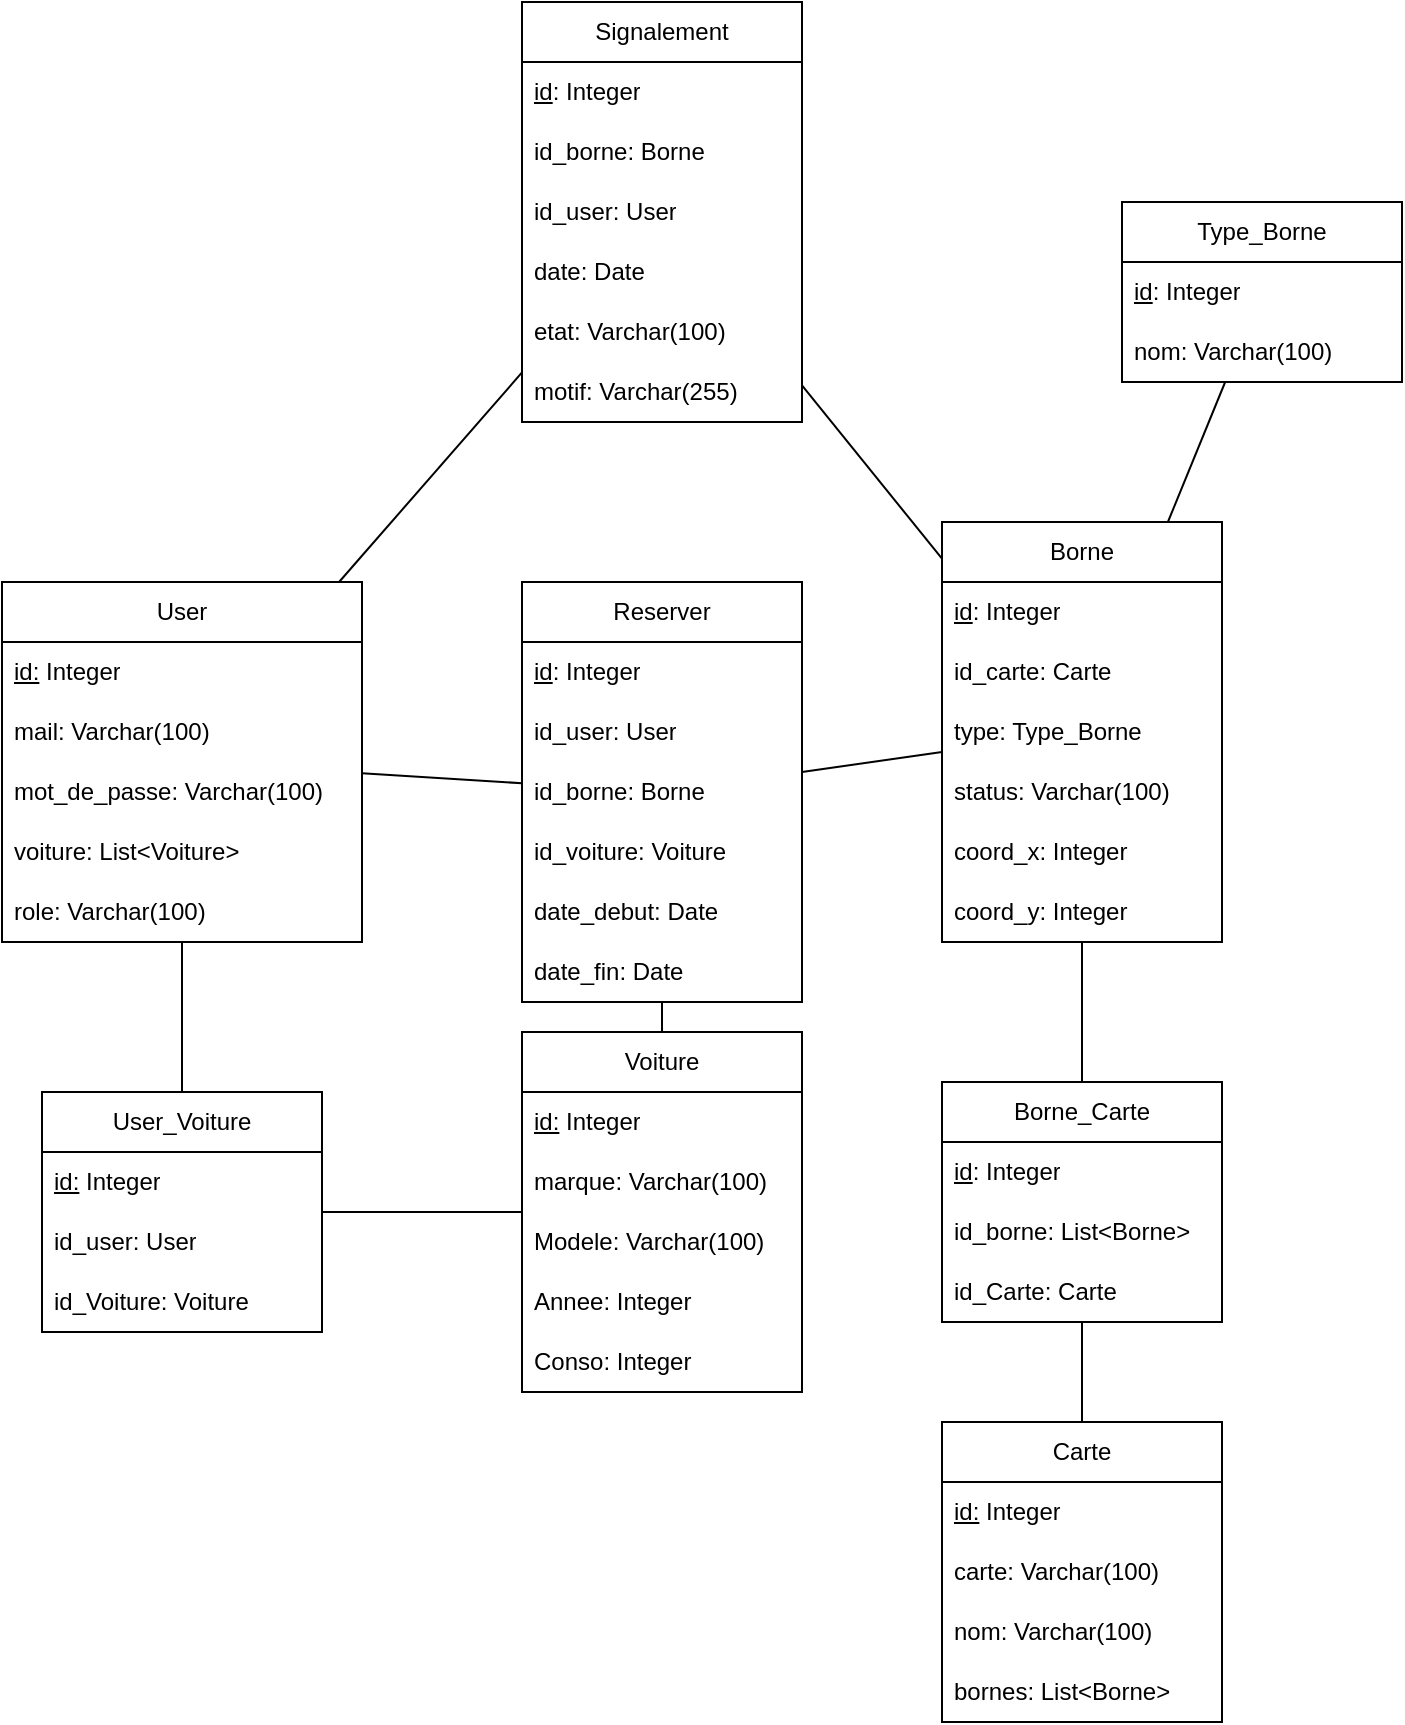 <mxfile version="24.8.4">
  <diagram id="C5RBs43oDa-KdzZeNtuy" name="Page-1">
    <mxGraphModel grid="1" page="1" gridSize="10" guides="1" tooltips="1" connect="1" arrows="1" fold="1" pageScale="1" pageWidth="827" pageHeight="1169" math="0" shadow="0">
      <root>
        <mxCell id="WIyWlLk6GJQsqaUBKTNV-0" />
        <mxCell id="WIyWlLk6GJQsqaUBKTNV-1" parent="WIyWlLk6GJQsqaUBKTNV-0" />
        <mxCell id="qfx8Nh_L_0iRV58F4azr-1" value="User" style="swimlane;fontStyle=0;childLayout=stackLayout;horizontal=1;startSize=30;horizontalStack=0;resizeParent=1;resizeParentMax=0;resizeLast=0;collapsible=1;marginBottom=0;whiteSpace=wrap;html=1;" vertex="1" parent="WIyWlLk6GJQsqaUBKTNV-1">
          <mxGeometry x="50" y="320" width="180" height="180" as="geometry" />
        </mxCell>
        <mxCell id="qfx8Nh_L_0iRV58F4azr-2" value="&lt;u&gt;id:&lt;/u&gt; Integer" style="text;strokeColor=none;fillColor=none;align=left;verticalAlign=middle;spacingLeft=4;spacingRight=4;overflow=hidden;points=[[0,0.5],[1,0.5]];portConstraint=eastwest;rotatable=0;whiteSpace=wrap;html=1;" vertex="1" parent="qfx8Nh_L_0iRV58F4azr-1">
          <mxGeometry y="30" width="180" height="30" as="geometry" />
        </mxCell>
        <mxCell id="qfx8Nh_L_0iRV58F4azr-3" value="mail: Varchar(100)" style="text;strokeColor=none;fillColor=none;align=left;verticalAlign=middle;spacingLeft=4;spacingRight=4;overflow=hidden;points=[[0,0.5],[1,0.5]];portConstraint=eastwest;rotatable=0;whiteSpace=wrap;html=1;" vertex="1" parent="qfx8Nh_L_0iRV58F4azr-1">
          <mxGeometry y="60" width="180" height="30" as="geometry" />
        </mxCell>
        <mxCell id="qfx8Nh_L_0iRV58F4azr-4" value="mot_de_passe: Varchar(100)" style="text;strokeColor=none;fillColor=none;align=left;verticalAlign=middle;spacingLeft=4;spacingRight=4;overflow=hidden;points=[[0,0.5],[1,0.5]];portConstraint=eastwest;rotatable=0;whiteSpace=wrap;html=1;" vertex="1" parent="qfx8Nh_L_0iRV58F4azr-1">
          <mxGeometry y="90" width="180" height="30" as="geometry" />
        </mxCell>
        <mxCell id="qfx8Nh_L_0iRV58F4azr-5" value="voiture: List&amp;lt;Voiture&amp;gt;" style="text;strokeColor=none;fillColor=none;align=left;verticalAlign=middle;spacingLeft=4;spacingRight=4;overflow=hidden;points=[[0,0.5],[1,0.5]];portConstraint=eastwest;rotatable=0;whiteSpace=wrap;html=1;" vertex="1" parent="qfx8Nh_L_0iRV58F4azr-1">
          <mxGeometry y="120" width="180" height="30" as="geometry" />
        </mxCell>
        <mxCell id="qfx8Nh_L_0iRV58F4azr-52" value="role: Varchar(100)" style="text;strokeColor=none;fillColor=none;align=left;verticalAlign=middle;spacingLeft=4;spacingRight=4;overflow=hidden;points=[[0,0.5],[1,0.5]];portConstraint=eastwest;rotatable=0;whiteSpace=wrap;html=1;" vertex="1" parent="qfx8Nh_L_0iRV58F4azr-1">
          <mxGeometry y="150" width="180" height="30" as="geometry" />
        </mxCell>
        <mxCell id="qfx8Nh_L_0iRV58F4azr-6" value="User_Voiture" style="swimlane;fontStyle=0;childLayout=stackLayout;horizontal=1;startSize=30;horizontalStack=0;resizeParent=1;resizeParentMax=0;resizeLast=0;collapsible=1;marginBottom=0;whiteSpace=wrap;html=1;" vertex="1" parent="WIyWlLk6GJQsqaUBKTNV-1">
          <mxGeometry x="70" y="575" width="140" height="120" as="geometry" />
        </mxCell>
        <mxCell id="qfx8Nh_L_0iRV58F4azr-7" value="&lt;u&gt;id:&lt;/u&gt; Integer" style="text;strokeColor=none;fillColor=none;align=left;verticalAlign=middle;spacingLeft=4;spacingRight=4;overflow=hidden;points=[[0,0.5],[1,0.5]];portConstraint=eastwest;rotatable=0;whiteSpace=wrap;html=1;" vertex="1" parent="qfx8Nh_L_0iRV58F4azr-6">
          <mxGeometry y="30" width="140" height="30" as="geometry" />
        </mxCell>
        <mxCell id="qfx8Nh_L_0iRV58F4azr-8" value="id_user: User" style="text;strokeColor=none;fillColor=none;align=left;verticalAlign=middle;spacingLeft=4;spacingRight=4;overflow=hidden;points=[[0,0.5],[1,0.5]];portConstraint=eastwest;rotatable=0;whiteSpace=wrap;html=1;" vertex="1" parent="qfx8Nh_L_0iRV58F4azr-6">
          <mxGeometry y="60" width="140" height="30" as="geometry" />
        </mxCell>
        <mxCell id="qfx8Nh_L_0iRV58F4azr-9" value="id_Voiture: Voiture" style="text;strokeColor=none;fillColor=none;align=left;verticalAlign=middle;spacingLeft=4;spacingRight=4;overflow=hidden;points=[[0,0.5],[1,0.5]];portConstraint=eastwest;rotatable=0;whiteSpace=wrap;html=1;" vertex="1" parent="qfx8Nh_L_0iRV58F4azr-6">
          <mxGeometry y="90" width="140" height="30" as="geometry" />
        </mxCell>
        <mxCell id="qfx8Nh_L_0iRV58F4azr-10" value="Voiture" style="swimlane;fontStyle=0;childLayout=stackLayout;horizontal=1;startSize=30;horizontalStack=0;resizeParent=1;resizeParentMax=0;resizeLast=0;collapsible=1;marginBottom=0;whiteSpace=wrap;html=1;" vertex="1" parent="WIyWlLk6GJQsqaUBKTNV-1">
          <mxGeometry x="310" y="545" width="140" height="180" as="geometry" />
        </mxCell>
        <mxCell id="qfx8Nh_L_0iRV58F4azr-11" value="&lt;u&gt;id:&lt;/u&gt; Integer" style="text;strokeColor=none;fillColor=none;align=left;verticalAlign=middle;spacingLeft=4;spacingRight=4;overflow=hidden;points=[[0,0.5],[1,0.5]];portConstraint=eastwest;rotatable=0;whiteSpace=wrap;html=1;" vertex="1" parent="qfx8Nh_L_0iRV58F4azr-10">
          <mxGeometry y="30" width="140" height="30" as="geometry" />
        </mxCell>
        <mxCell id="qfx8Nh_L_0iRV58F4azr-12" value="marque: Varchar(100)" style="text;strokeColor=none;fillColor=none;align=left;verticalAlign=middle;spacingLeft=4;spacingRight=4;overflow=hidden;points=[[0,0.5],[1,0.5]];portConstraint=eastwest;rotatable=0;whiteSpace=wrap;html=1;" vertex="1" parent="qfx8Nh_L_0iRV58F4azr-10">
          <mxGeometry y="60" width="140" height="30" as="geometry" />
        </mxCell>
        <mxCell id="qfx8Nh_L_0iRV58F4azr-13" value="Modele: Varchar(100)" style="text;strokeColor=none;fillColor=none;align=left;verticalAlign=middle;spacingLeft=4;spacingRight=4;overflow=hidden;points=[[0,0.5],[1,0.5]];portConstraint=eastwest;rotatable=0;whiteSpace=wrap;html=1;" vertex="1" parent="qfx8Nh_L_0iRV58F4azr-10">
          <mxGeometry y="90" width="140" height="30" as="geometry" />
        </mxCell>
        <mxCell id="qfx8Nh_L_0iRV58F4azr-14" value="Annee: Integer" style="text;strokeColor=none;fillColor=none;align=left;verticalAlign=middle;spacingLeft=4;spacingRight=4;overflow=hidden;points=[[0,0.5],[1,0.5]];portConstraint=eastwest;rotatable=0;whiteSpace=wrap;html=1;" vertex="1" parent="qfx8Nh_L_0iRV58F4azr-10">
          <mxGeometry y="120" width="140" height="30" as="geometry" />
        </mxCell>
        <mxCell id="qfx8Nh_L_0iRV58F4azr-15" value="Conso: Integer" style="text;strokeColor=none;fillColor=none;align=left;verticalAlign=middle;spacingLeft=4;spacingRight=4;overflow=hidden;points=[[0,0.5],[1,0.5]];portConstraint=eastwest;rotatable=0;whiteSpace=wrap;html=1;" vertex="1" parent="qfx8Nh_L_0iRV58F4azr-10">
          <mxGeometry y="150" width="140" height="30" as="geometry" />
        </mxCell>
        <mxCell id="qfx8Nh_L_0iRV58F4azr-16" value="" style="endArrow=none;html=1;rounded=0;" edge="1" parent="WIyWlLk6GJQsqaUBKTNV-1" source="qfx8Nh_L_0iRV58F4azr-6" target="qfx8Nh_L_0iRV58F4azr-1">
          <mxGeometry width="50" height="50" relative="1" as="geometry">
            <mxPoint x="150" y="505" as="sourcePoint" />
            <mxPoint x="160" y="455" as="targetPoint" />
          </mxGeometry>
        </mxCell>
        <mxCell id="qfx8Nh_L_0iRV58F4azr-17" value="" style="endArrow=none;html=1;rounded=0;" edge="1" parent="WIyWlLk6GJQsqaUBKTNV-1" source="qfx8Nh_L_0iRV58F4azr-6" target="qfx8Nh_L_0iRV58F4azr-10">
          <mxGeometry width="50" height="50" relative="1" as="geometry">
            <mxPoint x="370" y="535" as="sourcePoint" />
            <mxPoint x="420" y="485" as="targetPoint" />
          </mxGeometry>
        </mxCell>
        <mxCell id="qfx8Nh_L_0iRV58F4azr-18" value="Reserver" style="swimlane;fontStyle=0;childLayout=stackLayout;horizontal=1;startSize=30;horizontalStack=0;resizeParent=1;resizeParentMax=0;resizeLast=0;collapsible=1;marginBottom=0;whiteSpace=wrap;html=1;" vertex="1" parent="WIyWlLk6GJQsqaUBKTNV-1">
          <mxGeometry x="310" y="320" width="140" height="210" as="geometry" />
        </mxCell>
        <mxCell id="qfx8Nh_L_0iRV58F4azr-19" value="&lt;u&gt;id&lt;/u&gt;: Integer" style="text;strokeColor=none;fillColor=none;align=left;verticalAlign=middle;spacingLeft=4;spacingRight=4;overflow=hidden;points=[[0,0.5],[1,0.5]];portConstraint=eastwest;rotatable=0;whiteSpace=wrap;html=1;" vertex="1" parent="qfx8Nh_L_0iRV58F4azr-18">
          <mxGeometry y="30" width="140" height="30" as="geometry" />
        </mxCell>
        <mxCell id="qfx8Nh_L_0iRV58F4azr-20" value="id_user: User" style="text;strokeColor=none;fillColor=none;align=left;verticalAlign=middle;spacingLeft=4;spacingRight=4;overflow=hidden;points=[[0,0.5],[1,0.5]];portConstraint=eastwest;rotatable=0;whiteSpace=wrap;html=1;" vertex="1" parent="qfx8Nh_L_0iRV58F4azr-18">
          <mxGeometry y="60" width="140" height="30" as="geometry" />
        </mxCell>
        <mxCell id="qfx8Nh_L_0iRV58F4azr-21" value="id_borne: Borne" style="text;strokeColor=none;fillColor=none;align=left;verticalAlign=middle;spacingLeft=4;spacingRight=4;overflow=hidden;points=[[0,0.5],[1,0.5]];portConstraint=eastwest;rotatable=0;whiteSpace=wrap;html=1;" vertex="1" parent="qfx8Nh_L_0iRV58F4azr-18">
          <mxGeometry y="90" width="140" height="30" as="geometry" />
        </mxCell>
        <mxCell id="qfx8Nh_L_0iRV58F4azr-22" value="id_voiture: Voiture" style="text;strokeColor=none;fillColor=none;align=left;verticalAlign=middle;spacingLeft=4;spacingRight=4;overflow=hidden;points=[[0,0.5],[1,0.5]];portConstraint=eastwest;rotatable=0;whiteSpace=wrap;html=1;" vertex="1" parent="qfx8Nh_L_0iRV58F4azr-18">
          <mxGeometry y="120" width="140" height="30" as="geometry" />
        </mxCell>
        <mxCell id="qfx8Nh_L_0iRV58F4azr-68" value="date_debut: Date" style="text;strokeColor=none;fillColor=none;align=left;verticalAlign=middle;spacingLeft=4;spacingRight=4;overflow=hidden;points=[[0,0.5],[1,0.5]];portConstraint=eastwest;rotatable=0;whiteSpace=wrap;html=1;" vertex="1" parent="qfx8Nh_L_0iRV58F4azr-18">
          <mxGeometry y="150" width="140" height="30" as="geometry" />
        </mxCell>
        <mxCell id="qfx8Nh_L_0iRV58F4azr-69" value="date_fin: Date" style="text;strokeColor=none;fillColor=none;align=left;verticalAlign=middle;spacingLeft=4;spacingRight=4;overflow=hidden;points=[[0,0.5],[1,0.5]];portConstraint=eastwest;rotatable=0;whiteSpace=wrap;html=1;" vertex="1" parent="qfx8Nh_L_0iRV58F4azr-18">
          <mxGeometry y="180" width="140" height="30" as="geometry" />
        </mxCell>
        <mxCell id="qfx8Nh_L_0iRV58F4azr-23" value="" style="endArrow=none;html=1;rounded=0;" edge="1" parent="WIyWlLk6GJQsqaUBKTNV-1" source="qfx8Nh_L_0iRV58F4azr-10" target="qfx8Nh_L_0iRV58F4azr-18">
          <mxGeometry width="50" height="50" relative="1" as="geometry">
            <mxPoint x="300" y="525" as="sourcePoint" />
            <mxPoint x="350" y="475" as="targetPoint" />
          </mxGeometry>
        </mxCell>
        <mxCell id="qfx8Nh_L_0iRV58F4azr-24" value="" style="endArrow=none;html=1;rounded=0;" edge="1" parent="WIyWlLk6GJQsqaUBKTNV-1" source="qfx8Nh_L_0iRV58F4azr-1" target="qfx8Nh_L_0iRV58F4azr-18">
          <mxGeometry width="50" height="50" relative="1" as="geometry">
            <mxPoint x="300" y="525" as="sourcePoint" />
            <mxPoint x="350" y="475" as="targetPoint" />
          </mxGeometry>
        </mxCell>
        <mxCell id="qfx8Nh_L_0iRV58F4azr-30" value="Borne" style="swimlane;fontStyle=0;childLayout=stackLayout;horizontal=1;startSize=30;horizontalStack=0;resizeParent=1;resizeParentMax=0;resizeLast=0;collapsible=1;marginBottom=0;whiteSpace=wrap;html=1;" vertex="1" parent="WIyWlLk6GJQsqaUBKTNV-1">
          <mxGeometry x="520" y="290" width="140" height="210" as="geometry" />
        </mxCell>
        <mxCell id="qfx8Nh_L_0iRV58F4azr-31" value="&lt;u&gt;id&lt;/u&gt;: Integer" style="text;strokeColor=none;fillColor=none;align=left;verticalAlign=middle;spacingLeft=4;spacingRight=4;overflow=hidden;points=[[0,0.5],[1,0.5]];portConstraint=eastwest;rotatable=0;whiteSpace=wrap;html=1;" vertex="1" parent="qfx8Nh_L_0iRV58F4azr-30">
          <mxGeometry y="30" width="140" height="30" as="geometry" />
        </mxCell>
        <mxCell id="qfx8Nh_L_0iRV58F4azr-32" value="id_carte: Carte" style="text;strokeColor=none;fillColor=none;align=left;verticalAlign=middle;spacingLeft=4;spacingRight=4;overflow=hidden;points=[[0,0.5],[1,0.5]];portConstraint=eastwest;rotatable=0;whiteSpace=wrap;html=1;" vertex="1" parent="qfx8Nh_L_0iRV58F4azr-30">
          <mxGeometry y="60" width="140" height="30" as="geometry" />
        </mxCell>
        <mxCell id="qfx8Nh_L_0iRV58F4azr-33" value="type: Type_Borne" style="text;strokeColor=none;fillColor=none;align=left;verticalAlign=middle;spacingLeft=4;spacingRight=4;overflow=hidden;points=[[0,0.5],[1,0.5]];portConstraint=eastwest;rotatable=0;whiteSpace=wrap;html=1;" vertex="1" parent="qfx8Nh_L_0iRV58F4azr-30">
          <mxGeometry y="90" width="140" height="30" as="geometry" />
        </mxCell>
        <mxCell id="qfx8Nh_L_0iRV58F4azr-34" value="status: Varchar(100)" style="text;strokeColor=none;fillColor=none;align=left;verticalAlign=middle;spacingLeft=4;spacingRight=4;overflow=hidden;points=[[0,0.5],[1,0.5]];portConstraint=eastwest;rotatable=0;whiteSpace=wrap;html=1;" vertex="1" parent="qfx8Nh_L_0iRV58F4azr-30">
          <mxGeometry y="120" width="140" height="30" as="geometry" />
        </mxCell>
        <mxCell id="qfx8Nh_L_0iRV58F4azr-35" value="coord_x: Integer" style="text;strokeColor=none;fillColor=none;align=left;verticalAlign=middle;spacingLeft=4;spacingRight=4;overflow=hidden;points=[[0,0.5],[1,0.5]];portConstraint=eastwest;rotatable=0;whiteSpace=wrap;html=1;" vertex="1" parent="qfx8Nh_L_0iRV58F4azr-30">
          <mxGeometry y="150" width="140" height="30" as="geometry" />
        </mxCell>
        <mxCell id="qfx8Nh_L_0iRV58F4azr-36" value="coord_y: Integer" style="text;strokeColor=none;fillColor=none;align=left;verticalAlign=middle;spacingLeft=4;spacingRight=4;overflow=hidden;points=[[0,0.5],[1,0.5]];portConstraint=eastwest;rotatable=0;whiteSpace=wrap;html=1;" vertex="1" parent="qfx8Nh_L_0iRV58F4azr-30">
          <mxGeometry y="180" width="140" height="30" as="geometry" />
        </mxCell>
        <mxCell id="qfx8Nh_L_0iRV58F4azr-37" value="" style="endArrow=none;html=1;rounded=0;" edge="1" parent="WIyWlLk6GJQsqaUBKTNV-1" source="qfx8Nh_L_0iRV58F4azr-18" target="qfx8Nh_L_0iRV58F4azr-30">
          <mxGeometry width="50" height="50" relative="1" as="geometry">
            <mxPoint x="520" y="450" as="sourcePoint" />
            <mxPoint x="570" y="400" as="targetPoint" />
          </mxGeometry>
        </mxCell>
        <mxCell id="qfx8Nh_L_0iRV58F4azr-38" value="Borne_Carte" style="swimlane;fontStyle=0;childLayout=stackLayout;horizontal=1;startSize=30;horizontalStack=0;resizeParent=1;resizeParentMax=0;resizeLast=0;collapsible=1;marginBottom=0;whiteSpace=wrap;html=1;" vertex="1" parent="WIyWlLk6GJQsqaUBKTNV-1">
          <mxGeometry x="520" y="570" width="140" height="120" as="geometry" />
        </mxCell>
        <mxCell id="qfx8Nh_L_0iRV58F4azr-39" value="&lt;u&gt;id&lt;/u&gt;: Integer" style="text;strokeColor=none;fillColor=none;align=left;verticalAlign=middle;spacingLeft=4;spacingRight=4;overflow=hidden;points=[[0,0.5],[1,0.5]];portConstraint=eastwest;rotatable=0;whiteSpace=wrap;html=1;" vertex="1" parent="qfx8Nh_L_0iRV58F4azr-38">
          <mxGeometry y="30" width="140" height="30" as="geometry" />
        </mxCell>
        <mxCell id="qfx8Nh_L_0iRV58F4azr-40" value="id_borne: List&amp;lt;Borne&amp;gt;" style="text;strokeColor=none;fillColor=none;align=left;verticalAlign=middle;spacingLeft=4;spacingRight=4;overflow=hidden;points=[[0,0.5],[1,0.5]];portConstraint=eastwest;rotatable=0;whiteSpace=wrap;html=1;" vertex="1" parent="qfx8Nh_L_0iRV58F4azr-38">
          <mxGeometry y="60" width="140" height="30" as="geometry" />
        </mxCell>
        <mxCell id="qfx8Nh_L_0iRV58F4azr-41" value="id_Carte: Carte" style="text;strokeColor=none;fillColor=none;align=left;verticalAlign=middle;spacingLeft=4;spacingRight=4;overflow=hidden;points=[[0,0.5],[1,0.5]];portConstraint=eastwest;rotatable=0;whiteSpace=wrap;html=1;" vertex="1" parent="qfx8Nh_L_0iRV58F4azr-38">
          <mxGeometry y="90" width="140" height="30" as="geometry" />
        </mxCell>
        <mxCell id="qfx8Nh_L_0iRV58F4azr-42" value="" style="endArrow=none;html=1;rounded=0;" edge="1" parent="WIyWlLk6GJQsqaUBKTNV-1" source="qfx8Nh_L_0iRV58F4azr-30" target="qfx8Nh_L_0iRV58F4azr-38">
          <mxGeometry width="50" height="50" relative="1" as="geometry">
            <mxPoint x="650" y="550" as="sourcePoint" />
            <mxPoint x="700" y="500" as="targetPoint" />
          </mxGeometry>
        </mxCell>
        <mxCell id="qfx8Nh_L_0iRV58F4azr-43" value="Carte" style="swimlane;fontStyle=0;childLayout=stackLayout;horizontal=1;startSize=30;horizontalStack=0;resizeParent=1;resizeParentMax=0;resizeLast=0;collapsible=1;marginBottom=0;whiteSpace=wrap;html=1;" vertex="1" parent="WIyWlLk6GJQsqaUBKTNV-1">
          <mxGeometry x="520" y="740" width="140" height="150" as="geometry" />
        </mxCell>
        <mxCell id="qfx8Nh_L_0iRV58F4azr-44" value="&lt;u&gt;id:&lt;/u&gt; Integer" style="text;strokeColor=none;fillColor=none;align=left;verticalAlign=middle;spacingLeft=4;spacingRight=4;overflow=hidden;points=[[0,0.5],[1,0.5]];portConstraint=eastwest;rotatable=0;whiteSpace=wrap;html=1;" vertex="1" parent="qfx8Nh_L_0iRV58F4azr-43">
          <mxGeometry y="30" width="140" height="30" as="geometry" />
        </mxCell>
        <mxCell id="qfx8Nh_L_0iRV58F4azr-45" value="carte: Varchar(100)" style="text;strokeColor=none;fillColor=none;align=left;verticalAlign=middle;spacingLeft=4;spacingRight=4;overflow=hidden;points=[[0,0.5],[1,0.5]];portConstraint=eastwest;rotatable=0;whiteSpace=wrap;html=1;" vertex="1" parent="qfx8Nh_L_0iRV58F4azr-43">
          <mxGeometry y="60" width="140" height="30" as="geometry" />
        </mxCell>
        <mxCell id="qfx8Nh_L_0iRV58F4azr-46" value="nom: Varchar(100)" style="text;strokeColor=none;fillColor=none;align=left;verticalAlign=middle;spacingLeft=4;spacingRight=4;overflow=hidden;points=[[0,0.5],[1,0.5]];portConstraint=eastwest;rotatable=0;whiteSpace=wrap;html=1;" vertex="1" parent="qfx8Nh_L_0iRV58F4azr-43">
          <mxGeometry y="90" width="140" height="30" as="geometry" />
        </mxCell>
        <mxCell id="qfx8Nh_L_0iRV58F4azr-47" value="bornes: List&amp;lt;Borne&amp;gt;" style="text;strokeColor=none;fillColor=none;align=left;verticalAlign=middle;spacingLeft=4;spacingRight=4;overflow=hidden;points=[[0,0.5],[1,0.5]];portConstraint=eastwest;rotatable=0;whiteSpace=wrap;html=1;" vertex="1" parent="qfx8Nh_L_0iRV58F4azr-43">
          <mxGeometry y="120" width="140" height="30" as="geometry" />
        </mxCell>
        <mxCell id="qfx8Nh_L_0iRV58F4azr-48" value="" style="endArrow=none;html=1;rounded=0;" edge="1" parent="WIyWlLk6GJQsqaUBKTNV-1" source="qfx8Nh_L_0iRV58F4azr-43" target="qfx8Nh_L_0iRV58F4azr-38">
          <mxGeometry width="50" height="50" relative="1" as="geometry">
            <mxPoint x="420" y="600" as="sourcePoint" />
            <mxPoint x="470" y="550" as="targetPoint" />
          </mxGeometry>
        </mxCell>
        <mxCell id="qfx8Nh_L_0iRV58F4azr-53" value="Signalement" style="swimlane;fontStyle=0;childLayout=stackLayout;horizontal=1;startSize=30;horizontalStack=0;resizeParent=1;resizeParentMax=0;resizeLast=0;collapsible=1;marginBottom=0;whiteSpace=wrap;html=1;" vertex="1" parent="WIyWlLk6GJQsqaUBKTNV-1">
          <mxGeometry x="310" y="30" width="140" height="210" as="geometry" />
        </mxCell>
        <mxCell id="qfx8Nh_L_0iRV58F4azr-54" value="&lt;u&gt;id&lt;/u&gt;: Integer" style="text;strokeColor=none;fillColor=none;align=left;verticalAlign=middle;spacingLeft=4;spacingRight=4;overflow=hidden;points=[[0,0.5],[1,0.5]];portConstraint=eastwest;rotatable=0;whiteSpace=wrap;html=1;" vertex="1" parent="qfx8Nh_L_0iRV58F4azr-53">
          <mxGeometry y="30" width="140" height="30" as="geometry" />
        </mxCell>
        <mxCell id="qfx8Nh_L_0iRV58F4azr-55" value="id_borne: Borne" style="text;strokeColor=none;fillColor=none;align=left;verticalAlign=middle;spacingLeft=4;spacingRight=4;overflow=hidden;points=[[0,0.5],[1,0.5]];portConstraint=eastwest;rotatable=0;whiteSpace=wrap;html=1;" vertex="1" parent="qfx8Nh_L_0iRV58F4azr-53">
          <mxGeometry y="60" width="140" height="30" as="geometry" />
        </mxCell>
        <mxCell id="qfx8Nh_L_0iRV58F4azr-56" value="id_user: User" style="text;strokeColor=none;fillColor=none;align=left;verticalAlign=middle;spacingLeft=4;spacingRight=4;overflow=hidden;points=[[0,0.5],[1,0.5]];portConstraint=eastwest;rotatable=0;whiteSpace=wrap;html=1;" vertex="1" parent="qfx8Nh_L_0iRV58F4azr-53">
          <mxGeometry y="90" width="140" height="30" as="geometry" />
        </mxCell>
        <mxCell id="qfx8Nh_L_0iRV58F4azr-58" value="date: Date" style="text;strokeColor=none;fillColor=none;align=left;verticalAlign=middle;spacingLeft=4;spacingRight=4;overflow=hidden;points=[[0,0.5],[1,0.5]];portConstraint=eastwest;rotatable=0;whiteSpace=wrap;html=1;" vertex="1" parent="qfx8Nh_L_0iRV58F4azr-53">
          <mxGeometry y="120" width="140" height="30" as="geometry" />
        </mxCell>
        <mxCell id="qfx8Nh_L_0iRV58F4azr-57" value="etat: Varchar(100)" style="text;strokeColor=none;fillColor=none;align=left;verticalAlign=middle;spacingLeft=4;spacingRight=4;overflow=hidden;points=[[0,0.5],[1,0.5]];portConstraint=eastwest;rotatable=0;whiteSpace=wrap;html=1;" vertex="1" parent="qfx8Nh_L_0iRV58F4azr-53">
          <mxGeometry y="150" width="140" height="30" as="geometry" />
        </mxCell>
        <mxCell id="qfx8Nh_L_0iRV58F4azr-59" value="motif: Varchar(255)" style="text;strokeColor=none;fillColor=none;align=left;verticalAlign=middle;spacingLeft=4;spacingRight=4;overflow=hidden;points=[[0,0.5],[1,0.5]];portConstraint=eastwest;rotatable=0;whiteSpace=wrap;html=1;" vertex="1" parent="qfx8Nh_L_0iRV58F4azr-53">
          <mxGeometry y="180" width="140" height="30" as="geometry" />
        </mxCell>
        <mxCell id="qfx8Nh_L_0iRV58F4azr-60" value="" style="endArrow=none;html=1;rounded=0;" edge="1" parent="WIyWlLk6GJQsqaUBKTNV-1" source="qfx8Nh_L_0iRV58F4azr-1" target="qfx8Nh_L_0iRV58F4azr-53">
          <mxGeometry width="50" height="50" relative="1" as="geometry">
            <mxPoint x="370" y="290" as="sourcePoint" />
            <mxPoint x="420" y="240" as="targetPoint" />
          </mxGeometry>
        </mxCell>
        <mxCell id="qfx8Nh_L_0iRV58F4azr-61" value="" style="endArrow=none;html=1;rounded=0;" edge="1" parent="WIyWlLk6GJQsqaUBKTNV-1" source="qfx8Nh_L_0iRV58F4azr-30" target="qfx8Nh_L_0iRV58F4azr-53">
          <mxGeometry width="50" height="50" relative="1" as="geometry">
            <mxPoint x="370" y="290" as="sourcePoint" />
            <mxPoint x="420" y="240" as="targetPoint" />
          </mxGeometry>
        </mxCell>
        <mxCell id="qfx8Nh_L_0iRV58F4azr-62" value="Type_Borne" style="swimlane;fontStyle=0;childLayout=stackLayout;horizontal=1;startSize=30;horizontalStack=0;resizeParent=1;resizeParentMax=0;resizeLast=0;collapsible=1;marginBottom=0;whiteSpace=wrap;html=1;" vertex="1" parent="WIyWlLk6GJQsqaUBKTNV-1">
          <mxGeometry x="610" y="130" width="140" height="90" as="geometry" />
        </mxCell>
        <mxCell id="qfx8Nh_L_0iRV58F4azr-63" value="&lt;u&gt;id&lt;/u&gt;: Integer" style="text;strokeColor=none;fillColor=none;align=left;verticalAlign=middle;spacingLeft=4;spacingRight=4;overflow=hidden;points=[[0,0.5],[1,0.5]];portConstraint=eastwest;rotatable=0;whiteSpace=wrap;html=1;" vertex="1" parent="qfx8Nh_L_0iRV58F4azr-62">
          <mxGeometry y="30" width="140" height="30" as="geometry" />
        </mxCell>
        <mxCell id="qfx8Nh_L_0iRV58F4azr-64" value="nom: Varchar(100)" style="text;strokeColor=none;fillColor=none;align=left;verticalAlign=middle;spacingLeft=4;spacingRight=4;overflow=hidden;points=[[0,0.5],[1,0.5]];portConstraint=eastwest;rotatable=0;whiteSpace=wrap;html=1;" vertex="1" parent="qfx8Nh_L_0iRV58F4azr-62">
          <mxGeometry y="60" width="140" height="30" as="geometry" />
        </mxCell>
        <mxCell id="qfx8Nh_L_0iRV58F4azr-66" value="" style="endArrow=none;html=1;rounded=0;" edge="1" parent="WIyWlLk6GJQsqaUBKTNV-1" source="qfx8Nh_L_0iRV58F4azr-30" target="qfx8Nh_L_0iRV58F4azr-62">
          <mxGeometry width="50" height="50" relative="1" as="geometry">
            <mxPoint x="380" y="360" as="sourcePoint" />
            <mxPoint x="430" y="310" as="targetPoint" />
          </mxGeometry>
        </mxCell>
      </root>
    </mxGraphModel>
  </diagram>
</mxfile>
